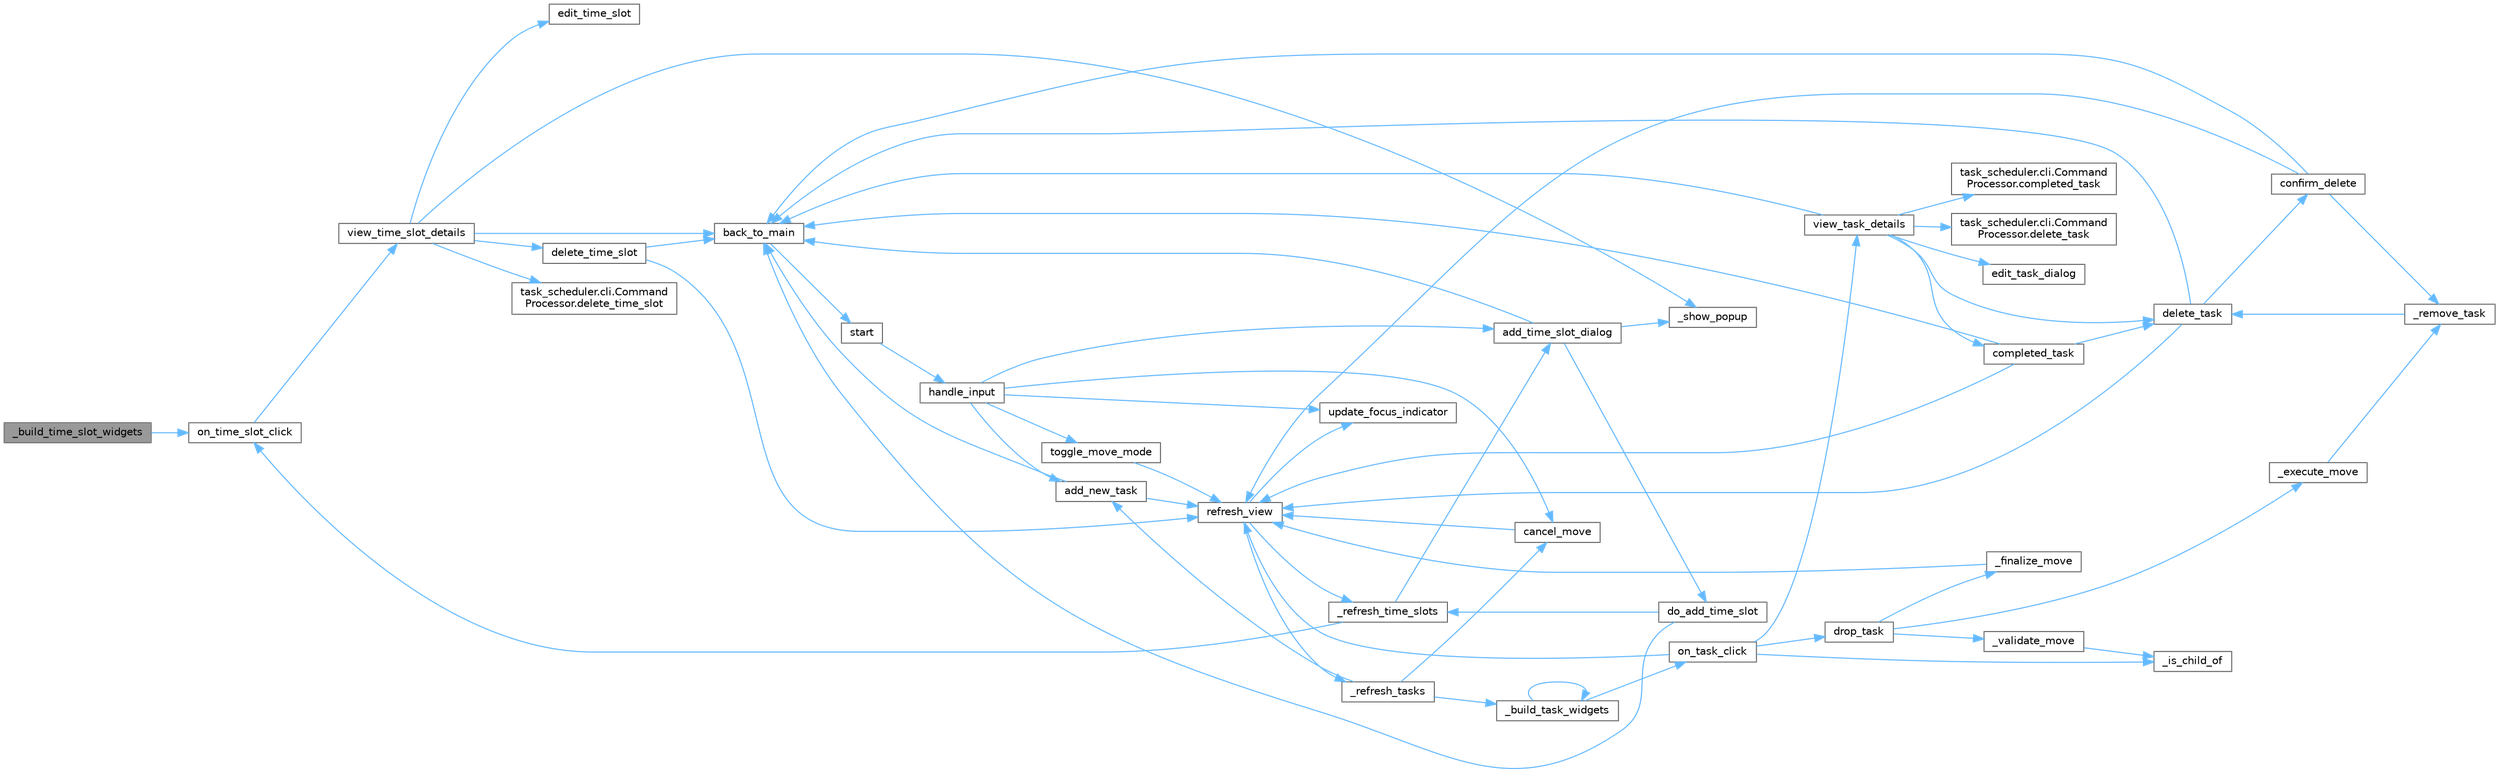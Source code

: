 digraph "_build_time_slot_widgets"
{
 // LATEX_PDF_SIZE
  bgcolor="transparent";
  edge [fontname=Helvetica,fontsize=10,labelfontname=Helvetica,labelfontsize=10];
  node [fontname=Helvetica,fontsize=10,shape=box,height=0.2,width=0.4];
  rankdir="LR";
  Node1 [id="Node000001",label="_build_time_slot_widgets",height=0.2,width=0.4,color="gray40", fillcolor="grey60", style="filled", fontcolor="black",tooltip="Build time slot widgets."];
  Node1 -> Node2 [id="edge1_Node000001_Node000002",color="steelblue1",style="solid",tooltip=" "];
  Node2 [id="Node000002",label="on_time_slot_click",height=0.2,width=0.4,color="grey40", fillcolor="white", style="filled",URL="$classtask__scheduler_1_1interactive__mode_1_1_interactive_app.html#a7de97a7e3c71754b4e8a6f97bc316598",tooltip="Handle time slot selection."];
  Node2 -> Node3 [id="edge2_Node000002_Node000003",color="steelblue1",style="solid",tooltip=" "];
  Node3 [id="Node000003",label="view_time_slot_details",height=0.2,width=0.4,color="grey40", fillcolor="white", style="filled",URL="$classtask__scheduler_1_1interactive__mode_1_1_interactive_app.html#aaef7e4ae3c7ec2e0df7017d083c05b36",tooltip="Show time slot details popup."];
  Node3 -> Node4 [id="edge3_Node000003_Node000004",color="steelblue1",style="solid",tooltip=" "];
  Node4 [id="Node000004",label="_show_popup",height=0.2,width=0.4,color="grey40", fillcolor="white", style="filled",URL="$classtask__scheduler_1_1interactive__mode_1_1_interactive_app.html#a0b9d4b9a953c44cc5ac596e07a19271e",tooltip="Helper to show popup dialogs."];
  Node3 -> Node5 [id="edge4_Node000003_Node000005",color="steelblue1",style="solid",tooltip=" "];
  Node5 [id="Node000005",label="back_to_main",height=0.2,width=0.4,color="grey40", fillcolor="white", style="filled",URL="$classtask__scheduler_1_1interactive__mode_1_1_interactive_app.html#a1c0d1c7c1b90798136989ee9509ee847",tooltip="Return to main view from detail views."];
  Node5 -> Node6 [id="edge5_Node000005_Node000006",color="steelblue1",style="solid",tooltip=" "];
  Node6 [id="Node000006",label="start",height=0.2,width=0.4,color="grey40", fillcolor="white", style="filled",URL="$classtask__scheduler_1_1interactive__mode_1_1_interactive_app.html#aeb3b30c60946a22761128cbd397add94",tooltip="Start the main loop with proper initialization."];
  Node6 -> Node7 [id="edge6_Node000006_Node000007",color="steelblue1",style="solid",tooltip=" "];
  Node7 [id="Node000007",label="handle_input",height=0.2,width=0.4,color="grey40", fillcolor="white", style="filled",URL="$classtask__scheduler_1_1interactive__mode_1_1_interactive_app.html#a4334ef12d54a5d32cecbe7ef9396bb43",tooltip="Handle global keyboard input."];
  Node7 -> Node8 [id="edge7_Node000007_Node000008",color="steelblue1",style="solid",tooltip=" "];
  Node8 [id="Node000008",label="add_new_task",height=0.2,width=0.4,color="grey40", fillcolor="white", style="filled",URL="$classtask__scheduler_1_1interactive__mode_1_1_interactive_app.html#a3742a7baea522434358c4cb5a9e5e997",tooltip="Add new task through Vim-based editor."];
  Node8 -> Node5 [id="edge8_Node000008_Node000005",color="steelblue1",style="solid",tooltip=" "];
  Node8 -> Node9 [id="edge9_Node000008_Node000009",color="steelblue1",style="solid",tooltip=" "];
  Node9 [id="Node000009",label="refresh_view",height=0.2,width=0.4,color="grey40", fillcolor="white", style="filled",URL="$classtask__scheduler_1_1interactive__mode_1_1_interactive_app.html#aa4b662669a84d4e1119cba053a470dca",tooltip="Refresh both task and time slot views."];
  Node9 -> Node10 [id="edge10_Node000009_Node000010",color="steelblue1",style="solid",tooltip=" "];
  Node10 [id="Node000010",label="_refresh_tasks",height=0.2,width=0.4,color="grey40", fillcolor="white", style="filled",URL="$classtask__scheduler_1_1interactive__mode_1_1_interactive_app.html#a7a65b6eba5fbc217aeaa426db6209675",tooltip="Refresh the task view while maintaining focus position."];
  Node10 -> Node11 [id="edge11_Node000010_Node000011",color="steelblue1",style="solid",tooltip=" "];
  Node11 [id="Node000011",label="_build_task_widgets",height=0.2,width=0.4,color="grey40", fillcolor="white", style="filled",URL="$classtask__scheduler_1_1interactive__mode_1_1_interactive_app.html#a0b79af22f06be4e66a6ad5e73c6fa647",tooltip="Build task widgets recursively."];
  Node11 -> Node11 [id="edge12_Node000011_Node000011",color="steelblue1",style="solid",tooltip=" "];
  Node11 -> Node12 [id="edge13_Node000011_Node000012",color="steelblue1",style="solid",tooltip=" "];
  Node12 [id="Node000012",label="on_task_click",height=0.2,width=0.4,color="grey40", fillcolor="white", style="filled",URL="$classtask__scheduler_1_1interactive__mode_1_1_interactive_app.html#a3d7517c7d39652b09effaff87f0346af",tooltip="Handle task selection click."];
  Node12 -> Node13 [id="edge14_Node000012_Node000013",color="steelblue1",style="solid",tooltip=" "];
  Node13 [id="Node000013",label="_is_child_of",height=0.2,width=0.4,color="grey40", fillcolor="white", style="filled",URL="$classtask__scheduler_1_1interactive__mode_1_1_interactive_app.html#a375bcc0febb8b24e329dbf117c8969e9",tooltip="Check if task is already a child of potential parent."];
  Node12 -> Node14 [id="edge15_Node000012_Node000014",color="steelblue1",style="solid",tooltip=" "];
  Node14 [id="Node000014",label="drop_task",height=0.2,width=0.4,color="grey40", fillcolor="white", style="filled",URL="$classtask__scheduler_1_1interactive__mode_1_1_interactive_app.html#a180713158d78863e5b29319385136a15",tooltip="Final working version of task movement."];
  Node14 -> Node15 [id="edge16_Node000014_Node000015",color="steelblue1",style="solid",tooltip=" "];
  Node15 [id="Node000015",label="_execute_move",height=0.2,width=0.4,color="grey40", fillcolor="white", style="filled",URL="$classtask__scheduler_1_1interactive__mode_1_1_interactive_app.html#acc57400593d6be1d5977b5e73bed7b84",tooltip="Perform the actual movement of tasks."];
  Node15 -> Node16 [id="edge17_Node000015_Node000016",color="steelblue1",style="solid",tooltip=" "];
  Node16 [id="Node000016",label="_remove_task",height=0.2,width=0.4,color="grey40", fillcolor="white", style="filled",URL="$classtask__scheduler_1_1interactive__mode_1_1_interactive_app.html#a3a0ddcd2da1d06b99446ce324a306343",tooltip="Remove task from current position in hierarchy."];
  Node16 -> Node17 [id="edge18_Node000016_Node000017",color="steelblue1",style="solid",tooltip=" "];
  Node17 [id="Node000017",label="delete_task",height=0.2,width=0.4,color="grey40", fillcolor="white", style="filled",URL="$classtask__scheduler_1_1interactive__mode_1_1_interactive_app.html#ad9ec9f6afb0cf95cbf36f019138323b1",tooltip="Initiate task deletion confirmation."];
  Node17 -> Node5 [id="edge19_Node000017_Node000005",color="steelblue1",style="solid",tooltip=" "];
  Node17 -> Node18 [id="edge20_Node000017_Node000018",color="steelblue1",style="solid",tooltip=" "];
  Node18 [id="Node000018",label="confirm_delete",height=0.2,width=0.4,color="grey40", fillcolor="white", style="filled",URL="$classtask__scheduler_1_1interactive__mode_1_1_interactive_app.html#ab7a68f494fa3f6e44b97cbc30e0ce811",tooltip="Confirm and execute task deletion."];
  Node18 -> Node16 [id="edge21_Node000018_Node000016",color="steelblue1",style="solid",tooltip=" "];
  Node18 -> Node5 [id="edge22_Node000018_Node000005",color="steelblue1",style="solid",tooltip=" "];
  Node18 -> Node9 [id="edge23_Node000018_Node000009",color="steelblue1",style="solid",tooltip=" "];
  Node17 -> Node9 [id="edge24_Node000017_Node000009",color="steelblue1",style="solid",tooltip=" "];
  Node14 -> Node19 [id="edge25_Node000014_Node000019",color="steelblue1",style="solid",tooltip=" "];
  Node19 [id="Node000019",label="_finalize_move",height=0.2,width=0.4,color="grey40", fillcolor="white", style="filled",URL="$classtask__scheduler_1_1interactive__mode_1_1_interactive_app.html#afa6d135c9ba2eefe089b5da7cadccf83",tooltip="Complete the move operation."];
  Node19 -> Node9 [id="edge26_Node000019_Node000009",color="steelblue1",style="solid",tooltip=" "];
  Node14 -> Node20 [id="edge27_Node000014_Node000020",color="steelblue1",style="solid",tooltip=" "];
  Node20 [id="Node000020",label="_validate_move",height=0.2,width=0.4,color="grey40", fillcolor="white", style="filled",URL="$classtask__scheduler_1_1interactive__mode_1_1_interactive_app.html#ab7a3b9ff4328d0d20ef3d488fccacf4a",tooltip="Check if move is valid."];
  Node20 -> Node13 [id="edge28_Node000020_Node000013",color="steelblue1",style="solid",tooltip=" "];
  Node12 -> Node9 [id="edge29_Node000012_Node000009",color="steelblue1",style="solid",tooltip=" "];
  Node12 -> Node21 [id="edge30_Node000012_Node000021",color="steelblue1",style="solid",tooltip=" "];
  Node21 [id="Node000021",label="view_task_details",height=0.2,width=0.4,color="grey40", fillcolor="white", style="filled",URL="$classtask__scheduler_1_1interactive__mode_1_1_interactive_app.html#a2496393c2e7ec88ad279e09392dc1f7c",tooltip="Display detailed task view."];
  Node21 -> Node5 [id="edge31_Node000021_Node000005",color="steelblue1",style="solid",tooltip=" "];
  Node21 -> Node22 [id="edge32_Node000021_Node000022",color="steelblue1",style="solid",tooltip=" "];
  Node22 [id="Node000022",label="task_scheduler.cli.Command\lProcessor.completed_task",height=0.2,width=0.4,color="grey40", fillcolor="white", style="filled",URL="$classtask__scheduler_1_1cli_1_1_command_processor.html#a5f75a024a8bb08fff0810b5f36e62d42",tooltip="Marks a task as completed."];
  Node21 -> Node23 [id="edge33_Node000021_Node000023",color="steelblue1",style="solid",tooltip=" "];
  Node23 [id="Node000023",label="completed_task",height=0.2,width=0.4,color="grey40", fillcolor="white", style="filled",URL="$classtask__scheduler_1_1interactive__mode_1_1_interactive_app.html#a3d955f8303b78a5e280ebe00be23cfcf",tooltip="Mark task as completed."];
  Node23 -> Node5 [id="edge34_Node000023_Node000005",color="steelblue1",style="solid",tooltip=" "];
  Node23 -> Node17 [id="edge35_Node000023_Node000017",color="steelblue1",style="solid",tooltip=" "];
  Node23 -> Node9 [id="edge36_Node000023_Node000009",color="steelblue1",style="solid",tooltip=" "];
  Node21 -> Node24 [id="edge37_Node000021_Node000024",color="steelblue1",style="solid",tooltip=" "];
  Node24 [id="Node000024",label="task_scheduler.cli.Command\lProcessor.delete_task",height=0.2,width=0.4,color="grey40", fillcolor="white", style="filled",URL="$classtask__scheduler_1_1cli_1_1_command_processor.html#ad552afb7e63e210386356a3d6c456180",tooltip="Delete a task from the TaskScheduler."];
  Node21 -> Node17 [id="edge38_Node000021_Node000017",color="steelblue1",style="solid",tooltip=" "];
  Node21 -> Node25 [id="edge39_Node000021_Node000025",color="steelblue1",style="solid",tooltip=" "];
  Node25 [id="Node000025",label="edit_task_dialog",height=0.2,width=0.4,color="grey40", fillcolor="white", style="filled",URL="$classtask__scheduler_1_1interactive__mode_1_1_interactive_app.html#a2aa85b0991f2c0604a0f93107c5ec70f",tooltip="Show task editing options with proper back navigation."];
  Node10 -> Node8 [id="edge40_Node000010_Node000008",color="steelblue1",style="solid",tooltip=" "];
  Node10 -> Node26 [id="edge41_Node000010_Node000026",color="steelblue1",style="solid",tooltip=" "];
  Node26 [id="Node000026",label="cancel_move",height=0.2,width=0.4,color="grey40", fillcolor="white", style="filled",URL="$classtask__scheduler_1_1interactive__mode_1_1_interactive_app.html#a273e6c04d7571e77af278960319a9c79",tooltip="Cancel ongoing move operation."];
  Node26 -> Node9 [id="edge42_Node000026_Node000009",color="steelblue1",style="solid",tooltip=" "];
  Node9 -> Node27 [id="edge43_Node000009_Node000027",color="steelblue1",style="solid",tooltip=" "];
  Node27 [id="Node000027",label="_refresh_time_slots",height=0.2,width=0.4,color="grey40", fillcolor="white", style="filled",URL="$classtask__scheduler_1_1interactive__mode_1_1_interactive_app.html#abb1ebbcccac68a1453c0b7e96e561122",tooltip="Refresh time slot display."];
  Node27 -> Node28 [id="edge44_Node000027_Node000028",color="steelblue1",style="solid",tooltip=" "];
  Node28 [id="Node000028",label="add_time_slot_dialog",height=0.2,width=0.4,color="grey40", fillcolor="white", style="filled",URL="$classtask__scheduler_1_1interactive__mode_1_1_interactive_app.html#adc234ca789b22943805f28598c6701df",tooltip="Show time slot creation dialog."];
  Node28 -> Node4 [id="edge45_Node000028_Node000004",color="steelblue1",style="solid",tooltip=" "];
  Node28 -> Node5 [id="edge46_Node000028_Node000005",color="steelblue1",style="solid",tooltip=" "];
  Node28 -> Node29 [id="edge47_Node000028_Node000029",color="steelblue1",style="solid",tooltip=" "];
  Node29 [id="Node000029",label="do_add_time_slot",height=0.2,width=0.4,color="grey40", fillcolor="white", style="filled",URL="$classtask__scheduler_1_1interactive__mode_1_1_interactive_app.html#a18f578f0aeeb1099422a4a349a604b95",tooltip="Create time slot using original interface."];
  Node29 -> Node27 [id="edge48_Node000029_Node000027",color="steelblue1",style="solid",tooltip=" "];
  Node29 -> Node5 [id="edge49_Node000029_Node000005",color="steelblue1",style="solid",tooltip=" "];
  Node27 -> Node2 [id="edge50_Node000027_Node000002",color="steelblue1",style="solid",tooltip=" "];
  Node9 -> Node30 [id="edge51_Node000009_Node000030",color="steelblue1",style="solid",tooltip=" "];
  Node30 [id="Node000030",label="update_focus_indicator",height=0.2,width=0.4,color="grey40", fillcolor="white", style="filled",URL="$classtask__scheduler_1_1interactive__mode_1_1_interactive_app.html#af3734bb241ff2d887000e403b41d0a42",tooltip="Update focus highlight between panels."];
  Node7 -> Node28 [id="edge52_Node000007_Node000028",color="steelblue1",style="solid",tooltip=" "];
  Node7 -> Node26 [id="edge53_Node000007_Node000026",color="steelblue1",style="solid",tooltip=" "];
  Node7 -> Node31 [id="edge54_Node000007_Node000031",color="steelblue1",style="solid",tooltip=" "];
  Node31 [id="Node000031",label="toggle_move_mode",height=0.2,width=0.4,color="grey40", fillcolor="white", style="filled",URL="$classtask__scheduler_1_1interactive__mode_1_1_interactive_app.html#a6d24090256bfbf075325d5ee2eca5336",tooltip="Toggle task movement mode."];
  Node31 -> Node9 [id="edge55_Node000031_Node000009",color="steelblue1",style="solid",tooltip=" "];
  Node7 -> Node30 [id="edge56_Node000007_Node000030",color="steelblue1",style="solid",tooltip=" "];
  Node3 -> Node32 [id="edge57_Node000003_Node000032",color="steelblue1",style="solid",tooltip=" "];
  Node32 [id="Node000032",label="task_scheduler.cli.Command\lProcessor.delete_time_slot",height=0.2,width=0.4,color="grey40", fillcolor="white", style="filled",URL="$classtask__scheduler_1_1cli_1_1_command_processor.html#a58c40d8e62f3cad90fb65ac3ae4edf1b",tooltip="Delete a time slot from the TaskScheduler."];
  Node3 -> Node33 [id="edge58_Node000003_Node000033",color="steelblue1",style="solid",tooltip=" "];
  Node33 [id="Node000033",label="delete_time_slot",height=0.2,width=0.4,color="grey40", fillcolor="white", style="filled",URL="$classtask__scheduler_1_1interactive__mode_1_1_interactive_app.html#a6e8c9f446f1a286eed64b4961464f04a",tooltip="Delete selected time slot."];
  Node33 -> Node5 [id="edge59_Node000033_Node000005",color="steelblue1",style="solid",tooltip=" "];
  Node33 -> Node9 [id="edge60_Node000033_Node000009",color="steelblue1",style="solid",tooltip=" "];
  Node3 -> Node34 [id="edge61_Node000003_Node000034",color="steelblue1",style="solid",tooltip=" "];
  Node34 [id="Node000034",label="edit_time_slot",height=0.2,width=0.4,color="grey40", fillcolor="white", style="filled",URL="$classtask__scheduler_1_1interactive__mode_1_1_interactive_app.html#aa8b7ed103e2e5859608ccd12e8fe3330",tooltip="Edit an existing time slot."];
}
